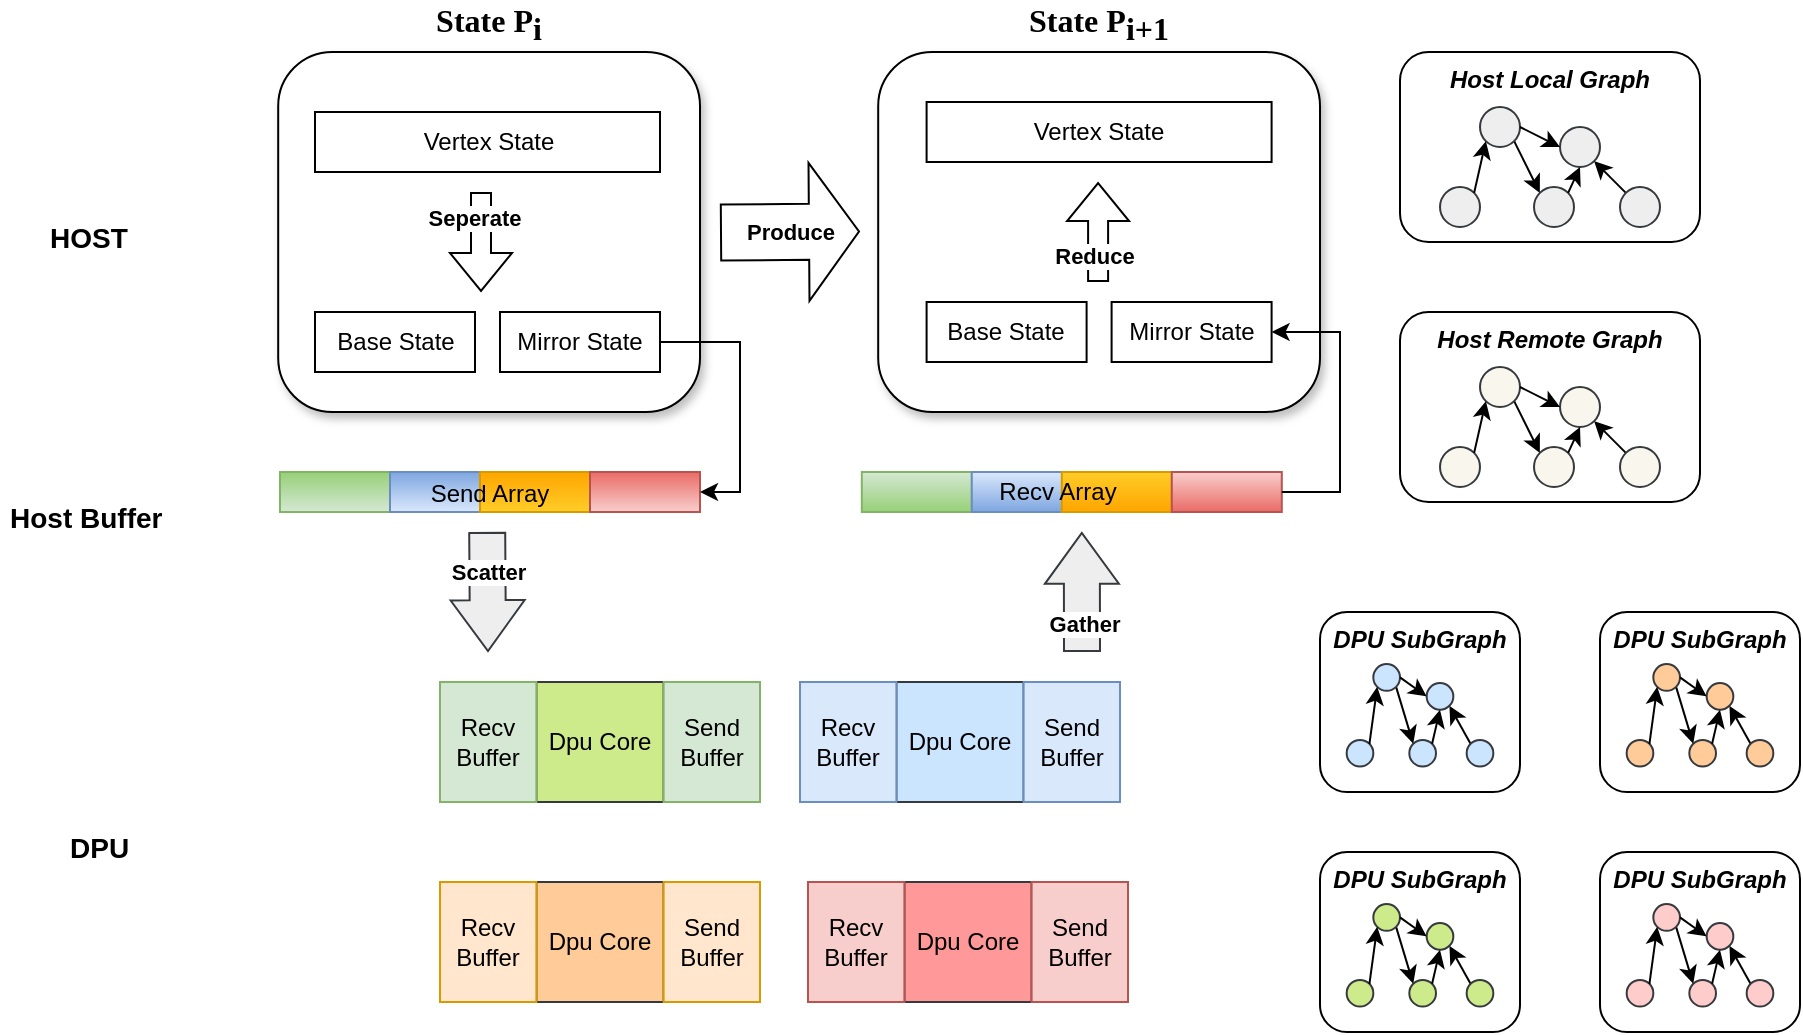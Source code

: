 <mxfile version="21.4.0" type="github">
  <diagram name="第 1 页" id="WnKNG6_DYxE4EP30FGyO">
    <mxGraphModel dx="1207" dy="609" grid="1" gridSize="10" guides="1" tooltips="1" connect="1" arrows="1" fold="1" page="1" pageScale="1" pageWidth="827" pageHeight="1169" math="0" shadow="0">
      <root>
        <mxCell id="0" />
        <mxCell id="1" parent="0" />
        <mxCell id="tbXObs1JxIp5LCsgutEW-89" value="" style="rounded=0;whiteSpace=wrap;html=1;fillColor=#d5e8d4;strokeColor=#82b366;fillStyle=auto;gradientColor=#97d077;gradientDirection=north;movable=1;resizable=1;rotatable=1;deletable=1;editable=1;locked=0;connectable=1;container=0;direction=east;" parent="1" vertex="1">
          <mxGeometry x="180" y="320" width="55" height="20" as="geometry" />
        </mxCell>
        <mxCell id="tbXObs1JxIp5LCsgutEW-122" value="" style="rounded=0;whiteSpace=wrap;html=1;fillColor=#dae8fc;strokeColor=#6c8ebf;fillStyle=auto;gradientColor=#7ea6e0;gradientDirection=north;movable=1;resizable=1;rotatable=1;deletable=1;editable=1;locked=0;connectable=1;container=0;direction=east;" parent="1" vertex="1">
          <mxGeometry x="235" y="320" width="55" height="20" as="geometry" />
        </mxCell>
        <mxCell id="tbXObs1JxIp5LCsgutEW-124" value="" style="rounded=0;whiteSpace=wrap;html=1;fillColor=#ffcd28;strokeColor=#d79b00;fillStyle=auto;gradientColor=#ffa500;gradientDirection=north;movable=1;resizable=1;rotatable=1;deletable=1;editable=1;locked=0;connectable=1;container=0;direction=east;" parent="1" vertex="1">
          <mxGeometry x="280" y="320" width="55" height="20" as="geometry" />
        </mxCell>
        <mxCell id="tbXObs1JxIp5LCsgutEW-125" value="" style="rounded=0;whiteSpace=wrap;html=1;fillColor=#f8cecc;strokeColor=#b85450;fillStyle=auto;gradientColor=#ea6b66;gradientDirection=north;movable=1;resizable=1;rotatable=1;deletable=1;editable=1;locked=0;connectable=1;container=0;direction=east;" parent="1" vertex="1">
          <mxGeometry x="335" y="320" width="55" height="20" as="geometry" />
        </mxCell>
        <mxCell id="tbXObs1JxIp5LCsgutEW-105" value="Dpu Core" style="rounded=0;whiteSpace=wrap;html=1;fillColor=#cce5ff;strokeColor=#36393d;" parent="1" vertex="1">
          <mxGeometry x="488.193" y="425" width="63.614" height="60" as="geometry" />
        </mxCell>
        <mxCell id="tbXObs1JxIp5LCsgutEW-106" value="Send&lt;br&gt;Buffer" style="rounded=0;whiteSpace=wrap;html=1;fillColor=#dae8fc;strokeColor=#6c8ebf;" parent="1" vertex="1">
          <mxGeometry x="551.807" y="425" width="48.193" height="60" as="geometry" />
        </mxCell>
        <mxCell id="tbXObs1JxIp5LCsgutEW-107" value="Recv&lt;br&gt;Buffer" style="rounded=0;whiteSpace=wrap;html=1;fillColor=#dae8fc;strokeColor=#6c8ebf;" parent="1" vertex="1">
          <mxGeometry x="440" y="425" width="48.193" height="60" as="geometry" />
        </mxCell>
        <mxCell id="tbXObs1JxIp5LCsgutEW-116" value="Dpu Core" style="rounded=0;whiteSpace=wrap;html=1;fillColor=#FF9999;strokeColor=#36393d;" parent="1" vertex="1">
          <mxGeometry x="492.193" y="525" width="63.614" height="60" as="geometry" />
        </mxCell>
        <mxCell id="tbXObs1JxIp5LCsgutEW-117" value="Send&lt;br&gt;Buffer" style="rounded=0;whiteSpace=wrap;html=1;fillColor=#f8cecc;strokeColor=#b85450;" parent="1" vertex="1">
          <mxGeometry x="555.807" y="525" width="48.193" height="60" as="geometry" />
        </mxCell>
        <mxCell id="tbXObs1JxIp5LCsgutEW-118" value="Recv&lt;br&gt;Buffer" style="rounded=0;whiteSpace=wrap;html=1;fillColor=#f8cecc;strokeColor=#b85450;" parent="1" vertex="1">
          <mxGeometry x="444" y="525" width="48.193" height="60" as="geometry" />
        </mxCell>
        <mxCell id="tbXObs1JxIp5LCsgutEW-100" value="Dpu Core" style="rounded=0;whiteSpace=wrap;html=1;fillColor=#cdeb8b;strokeColor=#36393d;" parent="1" vertex="1">
          <mxGeometry x="308.193" y="425" width="63.614" height="60" as="geometry" />
        </mxCell>
        <mxCell id="tbXObs1JxIp5LCsgutEW-101" value="Send&lt;br&gt;Buffer" style="rounded=0;whiteSpace=wrap;html=1;fillColor=#d5e8d4;strokeColor=#82b366;" parent="1" vertex="1">
          <mxGeometry x="371.807" y="425" width="48.193" height="60" as="geometry" />
        </mxCell>
        <mxCell id="tbXObs1JxIp5LCsgutEW-102" value="Recv&lt;br&gt;Buffer" style="rounded=0;whiteSpace=wrap;html=1;fillColor=#d5e8d4;strokeColor=#82b366;" parent="1" vertex="1">
          <mxGeometry x="260" y="425" width="48.193" height="60" as="geometry" />
        </mxCell>
        <mxCell id="tbXObs1JxIp5LCsgutEW-111" value="Dpu Core" style="rounded=0;whiteSpace=wrap;html=1;fillColor=#ffcc99;strokeColor=#36393d;" parent="1" vertex="1">
          <mxGeometry x="308.193" y="525" width="63.614" height="60" as="geometry" />
        </mxCell>
        <mxCell id="tbXObs1JxIp5LCsgutEW-112" value="Send&lt;br&gt;Buffer" style="rounded=0;whiteSpace=wrap;html=1;fillColor=#ffe6cc;strokeColor=#d79b00;" parent="1" vertex="1">
          <mxGeometry x="371.807" y="525" width="48.193" height="60" as="geometry" />
        </mxCell>
        <mxCell id="tbXObs1JxIp5LCsgutEW-113" value="Recv&lt;br&gt;Buffer" style="rounded=0;whiteSpace=wrap;html=1;fillColor=#ffe6cc;strokeColor=#d79b00;" parent="1" vertex="1">
          <mxGeometry x="260" y="525" width="48.193" height="60" as="geometry" />
        </mxCell>
        <mxCell id="tbXObs1JxIp5LCsgutEW-138" value="" style="shape=flexArrow;endArrow=classic;html=1;rounded=0;endWidth=18;endSize=8.13;width=18;fillColor=#eeeeee;strokeColor=#36393d;" parent="1" edge="1">
          <mxGeometry width="50" height="50" relative="1" as="geometry">
            <mxPoint x="283.6" y="350" as="sourcePoint" />
            <mxPoint x="284" y="410" as="targetPoint" />
          </mxGeometry>
        </mxCell>
        <mxCell id="tbXObs1JxIp5LCsgutEW-139" value="&lt;b&gt;Scatter&lt;/b&gt;" style="edgeLabel;html=1;align=center;verticalAlign=middle;resizable=0;points=[];" parent="tbXObs1JxIp5LCsgutEW-138" vertex="1" connectable="0">
          <mxGeometry x="-0.049" y="3" relative="1" as="geometry">
            <mxPoint x="-3" y="-9" as="offset" />
          </mxGeometry>
        </mxCell>
        <mxCell id="tbXObs1JxIp5LCsgutEW-140" value="" style="shape=flexArrow;endArrow=classic;html=1;rounded=0;endWidth=18;endSize=8.13;width=18;fillColor=#eeeeee;strokeColor=#36393d;" parent="1" edge="1">
          <mxGeometry width="50" height="50" relative="1" as="geometry">
            <mxPoint x="581" y="410" as="sourcePoint" />
            <mxPoint x="580.9" y="350" as="targetPoint" />
          </mxGeometry>
        </mxCell>
        <mxCell id="tbXObs1JxIp5LCsgutEW-141" value="&lt;b&gt;Gather&lt;/b&gt;" style="edgeLabel;html=1;align=center;verticalAlign=middle;resizable=0;points=[];" parent="tbXObs1JxIp5LCsgutEW-140" vertex="1" connectable="0">
          <mxGeometry x="-0.049" y="3" relative="1" as="geometry">
            <mxPoint x="4" y="14" as="offset" />
          </mxGeometry>
        </mxCell>
        <mxCell id="tbXObs1JxIp5LCsgutEW-142" value="State P&lt;sub style=&quot;font-size: 16px;&quot;&gt;i&lt;/sub&gt;" style="rounded=1;whiteSpace=wrap;html=1;labelPosition=center;verticalLabelPosition=top;align=center;verticalAlign=bottom;fontFamily=Comic Sans MS;fontStyle=1;fontSize=16;glass=0;shadow=1;" parent="1" vertex="1">
          <mxGeometry x="179.1" y="110" width="210.9" height="180" as="geometry" />
        </mxCell>
        <mxCell id="tbXObs1JxIp5LCsgutEW-143" value="&lt;div style=&quot;text-align: left; font-size: 16px;&quot;&gt;&lt;span style=&quot;background-color: initial; font-size: 16px;&quot;&gt;State P&lt;/span&gt;&lt;sub style=&quot;background-color: initial; font-size: 16px;&quot;&gt;i+1&lt;/sub&gt;&lt;/div&gt;" style="rounded=1;whiteSpace=wrap;html=1;labelPosition=center;verticalLabelPosition=top;align=center;verticalAlign=bottom;fontFamily=Comic Sans MS;fontSize=16;fontStyle=1;shadow=1;" parent="1" vertex="1">
          <mxGeometry x="479.1" y="110" width="220.9" height="180" as="geometry" />
        </mxCell>
        <mxCell id="tbXObs1JxIp5LCsgutEW-145" value="Vertex State" style="rounded=0;whiteSpace=wrap;html=1;" parent="1" vertex="1">
          <mxGeometry x="197.5" y="140" width="172.5" height="30" as="geometry" />
        </mxCell>
        <mxCell id="tbXObs1JxIp5LCsgutEW-146" value="Base State" style="rounded=0;whiteSpace=wrap;html=1;" parent="1" vertex="1">
          <mxGeometry x="197.5" y="240" width="80" height="30" as="geometry" />
        </mxCell>
        <mxCell id="tbXObs1JxIp5LCsgutEW-164" style="edgeStyle=orthogonalEdgeStyle;rounded=0;orthogonalLoop=1;jettySize=auto;html=1;exitX=1;exitY=0.5;exitDx=0;exitDy=0;entryX=1;entryY=0.5;entryDx=0;entryDy=0;" parent="1" source="tbXObs1JxIp5LCsgutEW-147" target="tbXObs1JxIp5LCsgutEW-125" edge="1">
          <mxGeometry relative="1" as="geometry" />
        </mxCell>
        <mxCell id="tbXObs1JxIp5LCsgutEW-147" value="Mirror State" style="rounded=0;whiteSpace=wrap;html=1;" parent="1" vertex="1">
          <mxGeometry x="290" y="240" width="80" height="30" as="geometry" />
        </mxCell>
        <mxCell id="tbXObs1JxIp5LCsgutEW-148" value="&lt;h1&gt;&lt;font style=&quot;font-size: 14px;&quot;&gt;Host Buffer&lt;/font&gt;&lt;/h1&gt;" style="text;html=1;strokeColor=none;fillColor=none;spacing=5;spacingTop=-20;whiteSpace=wrap;overflow=hidden;rounded=0;" parent="1" vertex="1">
          <mxGeometry x="40" y="320" width="110" height="40" as="geometry" />
        </mxCell>
        <mxCell id="tbXObs1JxIp5LCsgutEW-149" value="Send Array" style="text;html=1;strokeColor=none;fillColor=none;align=center;verticalAlign=middle;whiteSpace=wrap;rounded=0;" parent="1" vertex="1">
          <mxGeometry x="250" y="312.5" width="70" height="37.5" as="geometry" />
        </mxCell>
        <mxCell id="tbXObs1JxIp5LCsgutEW-151" value="&lt;h1&gt;&lt;font style=&quot;font-size: 14px;&quot;&gt;DPU&lt;/font&gt;&lt;/h1&gt;" style="text;html=1;strokeColor=none;fillColor=none;spacing=5;spacingTop=-20;whiteSpace=wrap;overflow=hidden;rounded=0;" parent="1" vertex="1">
          <mxGeometry x="70" y="485" width="40" height="45" as="geometry" />
        </mxCell>
        <mxCell id="tbXObs1JxIp5LCsgutEW-152" value="&lt;h1&gt;&lt;font style=&quot;font-size: 14px;&quot;&gt;HOST&lt;/font&gt;&lt;/h1&gt;" style="text;html=1;strokeColor=none;fillColor=none;spacing=5;spacingTop=-20;whiteSpace=wrap;overflow=hidden;rounded=0;" parent="1" vertex="1">
          <mxGeometry x="60" y="180" width="50" height="50" as="geometry" />
        </mxCell>
        <mxCell id="tbXObs1JxIp5LCsgutEW-154" value="" style="shape=flexArrow;endArrow=classic;html=1;rounded=0;" parent="1" edge="1">
          <mxGeometry width="50" height="50" relative="1" as="geometry">
            <mxPoint x="280.5" y="180" as="sourcePoint" />
            <mxPoint x="280.5" y="230" as="targetPoint" />
          </mxGeometry>
        </mxCell>
        <mxCell id="tbXObs1JxIp5LCsgutEW-155" value="&lt;b&gt;Seperate&lt;/b&gt;" style="edgeLabel;html=1;align=center;verticalAlign=middle;resizable=0;points=[];" parent="tbXObs1JxIp5LCsgutEW-154" vertex="1" connectable="0">
          <mxGeometry x="-0.48" y="-4" relative="1" as="geometry">
            <mxPoint as="offset" />
          </mxGeometry>
        </mxCell>
        <mxCell id="tbXObs1JxIp5LCsgutEW-158" value="Vertex State" style="rounded=0;whiteSpace=wrap;html=1;" parent="1" vertex="1">
          <mxGeometry x="503.3" y="135" width="172.5" height="30" as="geometry" />
        </mxCell>
        <mxCell id="tbXObs1JxIp5LCsgutEW-161" value="Base&amp;nbsp;State" style="rounded=0;whiteSpace=wrap;html=1;" parent="1" vertex="1">
          <mxGeometry x="503.3" y="235" width="80" height="30" as="geometry" />
        </mxCell>
        <mxCell id="tbXObs1JxIp5LCsgutEW-162" value="Mirror State" style="rounded=0;whiteSpace=wrap;html=1;" parent="1" vertex="1">
          <mxGeometry x="595.8" y="235" width="80" height="30" as="geometry" />
        </mxCell>
        <mxCell id="tbXObs1JxIp5LCsgutEW-165" value="" style="group" parent="1" vertex="1" connectable="0">
          <mxGeometry x="470.9" y="312.5" width="210" height="35" as="geometry" />
        </mxCell>
        <mxCell id="tbXObs1JxIp5LCsgutEW-134" value="" style="rounded=0;whiteSpace=wrap;html=1;fillColor=#d5e8d4;strokeColor=#82b366;fillStyle=auto;gradientColor=#97d077;gradientDirection=south;movable=1;resizable=1;rotatable=1;deletable=1;editable=1;locked=0;connectable=1;container=0;direction=east;" parent="tbXObs1JxIp5LCsgutEW-165" vertex="1">
          <mxGeometry y="7.5" width="55" height="20" as="geometry" />
        </mxCell>
        <mxCell id="tbXObs1JxIp5LCsgutEW-135" value="" style="rounded=0;whiteSpace=wrap;html=1;fillColor=#dae8fc;strokeColor=#6c8ebf;fillStyle=auto;gradientColor=#7ea6e0;gradientDirection=south;movable=1;resizable=1;rotatable=1;deletable=1;editable=1;locked=0;connectable=1;container=0;direction=east;" parent="tbXObs1JxIp5LCsgutEW-165" vertex="1">
          <mxGeometry x="55" y="7.5" width="55" height="20" as="geometry" />
        </mxCell>
        <mxCell id="tbXObs1JxIp5LCsgutEW-136" value="" style="rounded=0;whiteSpace=wrap;html=1;fillColor=#ffcd28;strokeColor=#d79b00;fillStyle=auto;gradientColor=#ffa500;gradientDirection=south;movable=1;resizable=1;rotatable=1;deletable=1;editable=1;locked=0;connectable=1;container=0;direction=east;" parent="tbXObs1JxIp5LCsgutEW-165" vertex="1">
          <mxGeometry x="100" y="7.5" width="55" height="20" as="geometry" />
        </mxCell>
        <mxCell id="tbXObs1JxIp5LCsgutEW-137" value="" style="rounded=0;whiteSpace=wrap;html=1;fillColor=#f8cecc;strokeColor=#b85450;fillStyle=auto;gradientColor=#ea6b66;gradientDirection=south;movable=1;resizable=1;rotatable=1;deletable=1;editable=1;locked=0;connectable=1;container=0;direction=east;" parent="tbXObs1JxIp5LCsgutEW-165" vertex="1">
          <mxGeometry x="155" y="7.5" width="55" height="20" as="geometry" />
        </mxCell>
        <mxCell id="tbXObs1JxIp5LCsgutEW-150" value="Recv Array" style="text;html=1;strokeColor=none;fillColor=none;align=center;verticalAlign=middle;whiteSpace=wrap;rounded=0;" parent="tbXObs1JxIp5LCsgutEW-165" vertex="1">
          <mxGeometry x="63.1" width="70" height="35" as="geometry" />
        </mxCell>
        <mxCell id="tbXObs1JxIp5LCsgutEW-166" style="edgeStyle=orthogonalEdgeStyle;rounded=0;orthogonalLoop=1;jettySize=auto;html=1;exitX=1;exitY=0.5;exitDx=0;exitDy=0;entryX=1;entryY=0.5;entryDx=0;entryDy=0;" parent="1" source="tbXObs1JxIp5LCsgutEW-137" target="tbXObs1JxIp5LCsgutEW-162" edge="1">
          <mxGeometry relative="1" as="geometry">
            <Array as="points">
              <mxPoint x="710" y="330" />
              <mxPoint x="710" y="250" />
            </Array>
          </mxGeometry>
        </mxCell>
        <mxCell id="tbXObs1JxIp5LCsgutEW-167" value="" style="shape=flexArrow;endArrow=classic;html=1;rounded=0;" parent="1" edge="1">
          <mxGeometry width="50" height="50" relative="1" as="geometry">
            <mxPoint x="589.05" y="225" as="sourcePoint" />
            <mxPoint x="589.05" y="175" as="targetPoint" />
          </mxGeometry>
        </mxCell>
        <mxCell id="tbXObs1JxIp5LCsgutEW-168" value="Reduce" style="edgeLabel;html=1;align=center;verticalAlign=middle;resizable=0;points=[];fontStyle=1" parent="tbXObs1JxIp5LCsgutEW-167" vertex="1" connectable="0">
          <mxGeometry x="-0.48" y="2" relative="1" as="geometry">
            <mxPoint as="offset" />
          </mxGeometry>
        </mxCell>
        <mxCell id="tbXObs1JxIp5LCsgutEW-216" value="" style="group" parent="1" vertex="1" connectable="0">
          <mxGeometry x="700" y="390" width="100" height="90" as="geometry" />
        </mxCell>
        <mxCell id="tbXObs1JxIp5LCsgutEW-217" value="&lt;b&gt;&lt;i&gt;DPU SubGraph&lt;/i&gt;&lt;/b&gt;" style="rounded=1;whiteSpace=wrap;html=1;labelPosition=center;verticalLabelPosition=middle;align=center;verticalAlign=top;" parent="tbXObs1JxIp5LCsgutEW-216" vertex="1">
          <mxGeometry width="100" height="90" as="geometry" />
        </mxCell>
        <mxCell id="tbXObs1JxIp5LCsgutEW-218" value="" style="group;movable=1;resizable=1;rotatable=1;deletable=1;editable=1;locked=0;connectable=1;shadow=0;" parent="tbXObs1JxIp5LCsgutEW-216" vertex="1" connectable="0">
          <mxGeometry x="13.333" y="26.053" width="73.333" height="56.842" as="geometry" />
        </mxCell>
        <mxCell id="tbXObs1JxIp5LCsgutEW-219" value="" style="ellipse;whiteSpace=wrap;html=1;aspect=fixed;fillColor=#cce5ff;strokeColor=#36393d;shadow=0;" parent="tbXObs1JxIp5LCsgutEW-218" vertex="1">
          <mxGeometry y="37.895" width="13.333" height="13.333" as="geometry" />
        </mxCell>
        <mxCell id="tbXObs1JxIp5LCsgutEW-220" value="" style="ellipse;whiteSpace=wrap;html=1;aspect=fixed;fillColor=#cce5ff;strokeColor=#36393d;shadow=0;" parent="tbXObs1JxIp5LCsgutEW-218" vertex="1">
          <mxGeometry x="31.333" y="37.895" width="13.333" height="13.333" as="geometry" />
        </mxCell>
        <mxCell id="tbXObs1JxIp5LCsgutEW-221" style="rounded=0;orthogonalLoop=1;jettySize=auto;html=1;exitX=1;exitY=1;exitDx=0;exitDy=0;entryX=0;entryY=0;entryDx=0;entryDy=0;shadow=0;" parent="tbXObs1JxIp5LCsgutEW-218" source="tbXObs1JxIp5LCsgutEW-222" target="tbXObs1JxIp5LCsgutEW-220" edge="1">
          <mxGeometry relative="1" as="geometry" />
        </mxCell>
        <mxCell id="tbXObs1JxIp5LCsgutEW-222" value="" style="ellipse;whiteSpace=wrap;html=1;aspect=fixed;fillColor=#cce5ff;strokeColor=#36393d;shadow=0;" parent="tbXObs1JxIp5LCsgutEW-218" vertex="1">
          <mxGeometry x="13.333" width="13.333" height="13.333" as="geometry" />
        </mxCell>
        <mxCell id="tbXObs1JxIp5LCsgutEW-223" style="rounded=0;orthogonalLoop=1;jettySize=auto;html=1;exitX=1;exitY=0;exitDx=0;exitDy=0;entryX=0;entryY=1;entryDx=0;entryDy=0;shadow=0;" parent="tbXObs1JxIp5LCsgutEW-218" source="tbXObs1JxIp5LCsgutEW-219" target="tbXObs1JxIp5LCsgutEW-222" edge="1">
          <mxGeometry relative="1" as="geometry" />
        </mxCell>
        <mxCell id="tbXObs1JxIp5LCsgutEW-224" value="" style="ellipse;whiteSpace=wrap;html=1;aspect=fixed;fillColor=#cce5ff;strokeColor=#36393d;shadow=0;" parent="tbXObs1JxIp5LCsgutEW-218" vertex="1">
          <mxGeometry x="40.0" y="9.474" width="13.333" height="13.333" as="geometry" />
        </mxCell>
        <mxCell id="tbXObs1JxIp5LCsgutEW-225" style="rounded=0;orthogonalLoop=1;jettySize=auto;html=1;exitX=1;exitY=0;exitDx=0;exitDy=0;entryX=0.5;entryY=1;entryDx=0;entryDy=0;shadow=0;" parent="tbXObs1JxIp5LCsgutEW-218" source="tbXObs1JxIp5LCsgutEW-220" target="tbXObs1JxIp5LCsgutEW-224" edge="1">
          <mxGeometry relative="1" as="geometry" />
        </mxCell>
        <mxCell id="tbXObs1JxIp5LCsgutEW-226" style="rounded=0;orthogonalLoop=1;jettySize=auto;html=1;exitX=1;exitY=0.5;exitDx=0;exitDy=0;entryX=0;entryY=0.5;entryDx=0;entryDy=0;shadow=0;" parent="tbXObs1JxIp5LCsgutEW-218" source="tbXObs1JxIp5LCsgutEW-222" target="tbXObs1JxIp5LCsgutEW-224" edge="1">
          <mxGeometry relative="1" as="geometry" />
        </mxCell>
        <mxCell id="tbXObs1JxIp5LCsgutEW-227" style="rounded=0;orthogonalLoop=1;jettySize=auto;html=1;exitX=0;exitY=0;exitDx=0;exitDy=0;entryX=1;entryY=1;entryDx=0;entryDy=0;shadow=0;" parent="tbXObs1JxIp5LCsgutEW-218" source="tbXObs1JxIp5LCsgutEW-228" target="tbXObs1JxIp5LCsgutEW-224" edge="1">
          <mxGeometry relative="1" as="geometry" />
        </mxCell>
        <mxCell id="tbXObs1JxIp5LCsgutEW-228" value="" style="ellipse;whiteSpace=wrap;html=1;aspect=fixed;fillColor=#cce5ff;strokeColor=#36393d;shadow=0;" parent="tbXObs1JxIp5LCsgutEW-218" vertex="1">
          <mxGeometry x="60.0" y="37.895" width="13.333" height="13.333" as="geometry" />
        </mxCell>
        <mxCell id="tbXObs1JxIp5LCsgutEW-200" value="&lt;b&gt;&lt;i&gt;Host Local Graph&lt;/i&gt;&lt;/b&gt;" style="rounded=1;whiteSpace=wrap;html=1;labelPosition=center;verticalLabelPosition=middle;align=center;verticalAlign=top;" parent="1" vertex="1">
          <mxGeometry x="740" y="110" width="150" height="95" as="geometry" />
        </mxCell>
        <mxCell id="tbXObs1JxIp5LCsgutEW-177" value="" style="ellipse;whiteSpace=wrap;html=1;aspect=fixed;fillColor=#eeeeee;strokeColor=#36393d;shadow=0;" parent="1" vertex="1">
          <mxGeometry x="760" y="177.5" width="20" height="20" as="geometry" />
        </mxCell>
        <mxCell id="tbXObs1JxIp5LCsgutEW-178" value="" style="ellipse;whiteSpace=wrap;html=1;aspect=fixed;fillColor=#eeeeee;strokeColor=#36393d;shadow=0;" parent="1" vertex="1">
          <mxGeometry x="807" y="177.5" width="20" height="20" as="geometry" />
        </mxCell>
        <mxCell id="tbXObs1JxIp5LCsgutEW-182" style="rounded=0;orthogonalLoop=1;jettySize=auto;html=1;exitX=1;exitY=1;exitDx=0;exitDy=0;entryX=0;entryY=0;entryDx=0;entryDy=0;shadow=0;" parent="1" source="tbXObs1JxIp5LCsgutEW-179" target="tbXObs1JxIp5LCsgutEW-178" edge="1">
          <mxGeometry relative="1" as="geometry" />
        </mxCell>
        <mxCell id="tbXObs1JxIp5LCsgutEW-179" value="" style="ellipse;whiteSpace=wrap;html=1;aspect=fixed;fillColor=#eeeeee;strokeColor=#36393d;shadow=0;" parent="1" vertex="1">
          <mxGeometry x="780" y="137.5" width="20" height="20" as="geometry" />
        </mxCell>
        <mxCell id="tbXObs1JxIp5LCsgutEW-181" style="rounded=0;orthogonalLoop=1;jettySize=auto;html=1;exitX=1;exitY=0;exitDx=0;exitDy=0;entryX=0;entryY=1;entryDx=0;entryDy=0;shadow=0;" parent="1" source="tbXObs1JxIp5LCsgutEW-177" target="tbXObs1JxIp5LCsgutEW-179" edge="1">
          <mxGeometry relative="1" as="geometry" />
        </mxCell>
        <mxCell id="tbXObs1JxIp5LCsgutEW-180" value="" style="ellipse;whiteSpace=wrap;html=1;aspect=fixed;fillColor=#eeeeee;strokeColor=#36393d;shadow=0;" parent="1" vertex="1">
          <mxGeometry x="820" y="147.5" width="20" height="20" as="geometry" />
        </mxCell>
        <mxCell id="tbXObs1JxIp5LCsgutEW-183" style="rounded=0;orthogonalLoop=1;jettySize=auto;html=1;exitX=1;exitY=0;exitDx=0;exitDy=0;entryX=0.5;entryY=1;entryDx=0;entryDy=0;shadow=0;" parent="1" source="tbXObs1JxIp5LCsgutEW-178" target="tbXObs1JxIp5LCsgutEW-180" edge="1">
          <mxGeometry relative="1" as="geometry" />
        </mxCell>
        <mxCell id="tbXObs1JxIp5LCsgutEW-184" style="rounded=0;orthogonalLoop=1;jettySize=auto;html=1;exitX=1;exitY=0.5;exitDx=0;exitDy=0;entryX=0;entryY=0.5;entryDx=0;entryDy=0;shadow=0;" parent="1" source="tbXObs1JxIp5LCsgutEW-179" target="tbXObs1JxIp5LCsgutEW-180" edge="1">
          <mxGeometry relative="1" as="geometry" />
        </mxCell>
        <mxCell id="tbXObs1JxIp5LCsgutEW-186" style="rounded=0;orthogonalLoop=1;jettySize=auto;html=1;exitX=0;exitY=0;exitDx=0;exitDy=0;entryX=1;entryY=1;entryDx=0;entryDy=0;shadow=0;" parent="1" source="tbXObs1JxIp5LCsgutEW-185" target="tbXObs1JxIp5LCsgutEW-180" edge="1">
          <mxGeometry relative="1" as="geometry" />
        </mxCell>
        <mxCell id="tbXObs1JxIp5LCsgutEW-185" value="" style="ellipse;whiteSpace=wrap;html=1;aspect=fixed;fillColor=#eeeeee;strokeColor=#36393d;shadow=0;" parent="1" vertex="1">
          <mxGeometry x="850" y="177.5" width="20" height="20" as="geometry" />
        </mxCell>
        <mxCell id="tbXObs1JxIp5LCsgutEW-204" value="&lt;b&gt;&lt;i&gt;Host Remote Graph&lt;/i&gt;&lt;/b&gt;" style="rounded=1;whiteSpace=wrap;html=1;labelPosition=center;verticalLabelPosition=middle;align=center;verticalAlign=top;" parent="1" vertex="1">
          <mxGeometry x="740" y="240" width="150" height="95" as="geometry" />
        </mxCell>
        <mxCell id="tbXObs1JxIp5LCsgutEW-206" value="" style="ellipse;whiteSpace=wrap;html=1;aspect=fixed;fillColor=#f9f7ed;strokeColor=#36393d;shadow=0;" parent="1" vertex="1">
          <mxGeometry x="760" y="307.5" width="20" height="20" as="geometry" />
        </mxCell>
        <mxCell id="tbXObs1JxIp5LCsgutEW-207" value="" style="ellipse;whiteSpace=wrap;html=1;aspect=fixed;fillColor=#f9f7ed;strokeColor=#36393d;shadow=0;" parent="1" vertex="1">
          <mxGeometry x="807" y="307.5" width="20" height="20" as="geometry" />
        </mxCell>
        <mxCell id="tbXObs1JxIp5LCsgutEW-208" style="rounded=0;orthogonalLoop=1;jettySize=auto;html=1;exitX=1;exitY=1;exitDx=0;exitDy=0;entryX=0;entryY=0;entryDx=0;entryDy=0;shadow=0;" parent="1" source="tbXObs1JxIp5LCsgutEW-209" target="tbXObs1JxIp5LCsgutEW-207" edge="1">
          <mxGeometry relative="1" as="geometry" />
        </mxCell>
        <mxCell id="tbXObs1JxIp5LCsgutEW-209" value="" style="ellipse;whiteSpace=wrap;html=1;aspect=fixed;fillColor=#f9f7ed;strokeColor=#36393d;shadow=0;" parent="1" vertex="1">
          <mxGeometry x="780" y="267.5" width="20" height="20" as="geometry" />
        </mxCell>
        <mxCell id="tbXObs1JxIp5LCsgutEW-210" style="rounded=0;orthogonalLoop=1;jettySize=auto;html=1;exitX=1;exitY=0;exitDx=0;exitDy=0;entryX=0;entryY=1;entryDx=0;entryDy=0;shadow=0;" parent="1" source="tbXObs1JxIp5LCsgutEW-206" target="tbXObs1JxIp5LCsgutEW-209" edge="1">
          <mxGeometry relative="1" as="geometry" />
        </mxCell>
        <mxCell id="tbXObs1JxIp5LCsgutEW-211" value="" style="ellipse;whiteSpace=wrap;html=1;aspect=fixed;fillColor=#f9f7ed;strokeColor=#36393d;shadow=0;" parent="1" vertex="1">
          <mxGeometry x="820" y="277.5" width="20" height="20" as="geometry" />
        </mxCell>
        <mxCell id="tbXObs1JxIp5LCsgutEW-212" style="rounded=0;orthogonalLoop=1;jettySize=auto;html=1;exitX=1;exitY=0;exitDx=0;exitDy=0;entryX=0.5;entryY=1;entryDx=0;entryDy=0;shadow=0;" parent="1" source="tbXObs1JxIp5LCsgutEW-207" target="tbXObs1JxIp5LCsgutEW-211" edge="1">
          <mxGeometry relative="1" as="geometry" />
        </mxCell>
        <mxCell id="tbXObs1JxIp5LCsgutEW-213" style="rounded=0;orthogonalLoop=1;jettySize=auto;html=1;exitX=1;exitY=0.5;exitDx=0;exitDy=0;entryX=0;entryY=0.5;entryDx=0;entryDy=0;shadow=0;" parent="1" source="tbXObs1JxIp5LCsgutEW-209" target="tbXObs1JxIp5LCsgutEW-211" edge="1">
          <mxGeometry relative="1" as="geometry" />
        </mxCell>
        <mxCell id="tbXObs1JxIp5LCsgutEW-214" style="rounded=0;orthogonalLoop=1;jettySize=auto;html=1;exitX=0;exitY=0;exitDx=0;exitDy=0;entryX=1;entryY=1;entryDx=0;entryDy=0;shadow=0;" parent="1" source="tbXObs1JxIp5LCsgutEW-215" target="tbXObs1JxIp5LCsgutEW-211" edge="1">
          <mxGeometry relative="1" as="geometry" />
        </mxCell>
        <mxCell id="tbXObs1JxIp5LCsgutEW-215" value="" style="ellipse;whiteSpace=wrap;html=1;aspect=fixed;fillColor=#f9f7ed;strokeColor=#36393d;shadow=0;" parent="1" vertex="1">
          <mxGeometry x="850" y="307.5" width="20" height="20" as="geometry" />
        </mxCell>
        <mxCell id="tbXObs1JxIp5LCsgutEW-242" value="" style="group" parent="1" vertex="1" connectable="0">
          <mxGeometry x="840" y="390" width="100" height="90" as="geometry" />
        </mxCell>
        <mxCell id="tbXObs1JxIp5LCsgutEW-243" value="&lt;b&gt;&lt;i&gt;DPU SubGraph&lt;/i&gt;&lt;/b&gt;" style="rounded=1;whiteSpace=wrap;html=1;labelPosition=center;verticalLabelPosition=middle;align=center;verticalAlign=top;" parent="tbXObs1JxIp5LCsgutEW-242" vertex="1">
          <mxGeometry width="100" height="90" as="geometry" />
        </mxCell>
        <mxCell id="tbXObs1JxIp5LCsgutEW-244" value="" style="group;movable=1;resizable=1;rotatable=1;deletable=1;editable=1;locked=0;connectable=1;shadow=0;" parent="tbXObs1JxIp5LCsgutEW-242" vertex="1" connectable="0">
          <mxGeometry x="13.333" y="26.053" width="73.333" height="56.842" as="geometry" />
        </mxCell>
        <mxCell id="tbXObs1JxIp5LCsgutEW-245" value="" style="ellipse;whiteSpace=wrap;html=1;aspect=fixed;fillColor=#ffcc99;strokeColor=#36393d;shadow=0;" parent="tbXObs1JxIp5LCsgutEW-244" vertex="1">
          <mxGeometry y="37.895" width="13.333" height="13.333" as="geometry" />
        </mxCell>
        <mxCell id="tbXObs1JxIp5LCsgutEW-246" value="" style="ellipse;whiteSpace=wrap;html=1;aspect=fixed;fillColor=#ffcc99;strokeColor=#36393d;shadow=0;" parent="tbXObs1JxIp5LCsgutEW-244" vertex="1">
          <mxGeometry x="31.333" y="37.895" width="13.333" height="13.333" as="geometry" />
        </mxCell>
        <mxCell id="tbXObs1JxIp5LCsgutEW-247" style="rounded=0;orthogonalLoop=1;jettySize=auto;html=1;exitX=1;exitY=1;exitDx=0;exitDy=0;entryX=0;entryY=0;entryDx=0;entryDy=0;shadow=0;" parent="tbXObs1JxIp5LCsgutEW-244" source="tbXObs1JxIp5LCsgutEW-248" target="tbXObs1JxIp5LCsgutEW-246" edge="1">
          <mxGeometry relative="1" as="geometry" />
        </mxCell>
        <mxCell id="tbXObs1JxIp5LCsgutEW-248" value="" style="ellipse;whiteSpace=wrap;html=1;aspect=fixed;fillColor=#ffcc99;strokeColor=#36393d;shadow=0;" parent="tbXObs1JxIp5LCsgutEW-244" vertex="1">
          <mxGeometry x="13.333" width="13.333" height="13.333" as="geometry" />
        </mxCell>
        <mxCell id="tbXObs1JxIp5LCsgutEW-249" style="rounded=0;orthogonalLoop=1;jettySize=auto;html=1;exitX=1;exitY=0;exitDx=0;exitDy=0;entryX=0;entryY=1;entryDx=0;entryDy=0;shadow=0;" parent="tbXObs1JxIp5LCsgutEW-244" source="tbXObs1JxIp5LCsgutEW-245" target="tbXObs1JxIp5LCsgutEW-248" edge="1">
          <mxGeometry relative="1" as="geometry" />
        </mxCell>
        <mxCell id="tbXObs1JxIp5LCsgutEW-250" value="" style="ellipse;whiteSpace=wrap;html=1;aspect=fixed;fillColor=#ffcc99;strokeColor=#36393d;shadow=0;" parent="tbXObs1JxIp5LCsgutEW-244" vertex="1">
          <mxGeometry x="40.0" y="9.474" width="13.333" height="13.333" as="geometry" />
        </mxCell>
        <mxCell id="tbXObs1JxIp5LCsgutEW-251" style="rounded=0;orthogonalLoop=1;jettySize=auto;html=1;exitX=1;exitY=0;exitDx=0;exitDy=0;entryX=0.5;entryY=1;entryDx=0;entryDy=0;shadow=0;" parent="tbXObs1JxIp5LCsgutEW-244" source="tbXObs1JxIp5LCsgutEW-246" target="tbXObs1JxIp5LCsgutEW-250" edge="1">
          <mxGeometry relative="1" as="geometry" />
        </mxCell>
        <mxCell id="tbXObs1JxIp5LCsgutEW-252" style="rounded=0;orthogonalLoop=1;jettySize=auto;html=1;exitX=1;exitY=0.5;exitDx=0;exitDy=0;entryX=0;entryY=0.5;entryDx=0;entryDy=0;shadow=0;" parent="tbXObs1JxIp5LCsgutEW-244" source="tbXObs1JxIp5LCsgutEW-248" target="tbXObs1JxIp5LCsgutEW-250" edge="1">
          <mxGeometry relative="1" as="geometry" />
        </mxCell>
        <mxCell id="tbXObs1JxIp5LCsgutEW-253" style="rounded=0;orthogonalLoop=1;jettySize=auto;html=1;exitX=0;exitY=0;exitDx=0;exitDy=0;entryX=1;entryY=1;entryDx=0;entryDy=0;shadow=0;" parent="tbXObs1JxIp5LCsgutEW-244" source="tbXObs1JxIp5LCsgutEW-254" target="tbXObs1JxIp5LCsgutEW-250" edge="1">
          <mxGeometry relative="1" as="geometry" />
        </mxCell>
        <mxCell id="tbXObs1JxIp5LCsgutEW-254" value="" style="ellipse;whiteSpace=wrap;html=1;aspect=fixed;fillColor=#ffcc99;strokeColor=#36393d;shadow=0;" parent="tbXObs1JxIp5LCsgutEW-244" vertex="1">
          <mxGeometry x="60.0" y="37.895" width="13.333" height="13.333" as="geometry" />
        </mxCell>
        <mxCell id="tbXObs1JxIp5LCsgutEW-230" value="&lt;b&gt;&lt;i&gt;DPU SubGraph&lt;/i&gt;&lt;/b&gt;" style="rounded=1;whiteSpace=wrap;html=1;labelPosition=center;verticalLabelPosition=middle;align=center;verticalAlign=top;" parent="1" vertex="1">
          <mxGeometry x="700" y="510" width="100" height="90" as="geometry" />
        </mxCell>
        <mxCell id="tbXObs1JxIp5LCsgutEW-231" value="" style="group;movable=1;resizable=1;rotatable=1;deletable=1;editable=1;locked=0;connectable=1;shadow=0;" parent="1" vertex="1" connectable="0">
          <mxGeometry x="713.333" y="536.053" width="73.333" height="56.842" as="geometry" />
        </mxCell>
        <mxCell id="tbXObs1JxIp5LCsgutEW-232" value="" style="ellipse;whiteSpace=wrap;html=1;aspect=fixed;fillColor=#cdeb8b;strokeColor=#36393d;shadow=0;" parent="tbXObs1JxIp5LCsgutEW-231" vertex="1">
          <mxGeometry y="37.895" width="13.333" height="13.333" as="geometry" />
        </mxCell>
        <mxCell id="tbXObs1JxIp5LCsgutEW-233" value="" style="ellipse;whiteSpace=wrap;html=1;aspect=fixed;fillColor=#cdeb8b;strokeColor=#36393d;shadow=0;" parent="tbXObs1JxIp5LCsgutEW-231" vertex="1">
          <mxGeometry x="31.333" y="37.895" width="13.333" height="13.333" as="geometry" />
        </mxCell>
        <mxCell id="tbXObs1JxIp5LCsgutEW-234" style="rounded=0;orthogonalLoop=1;jettySize=auto;html=1;exitX=1;exitY=1;exitDx=0;exitDy=0;entryX=0;entryY=0;entryDx=0;entryDy=0;shadow=0;" parent="tbXObs1JxIp5LCsgutEW-231" source="tbXObs1JxIp5LCsgutEW-235" target="tbXObs1JxIp5LCsgutEW-233" edge="1">
          <mxGeometry relative="1" as="geometry" />
        </mxCell>
        <mxCell id="tbXObs1JxIp5LCsgutEW-235" value="" style="ellipse;whiteSpace=wrap;html=1;aspect=fixed;fillColor=#cdeb8b;strokeColor=#36393d;shadow=0;" parent="tbXObs1JxIp5LCsgutEW-231" vertex="1">
          <mxGeometry x="13.333" width="13.333" height="13.333" as="geometry" />
        </mxCell>
        <mxCell id="tbXObs1JxIp5LCsgutEW-236" style="rounded=0;orthogonalLoop=1;jettySize=auto;html=1;exitX=1;exitY=0;exitDx=0;exitDy=0;entryX=0;entryY=1;entryDx=0;entryDy=0;shadow=0;" parent="tbXObs1JxIp5LCsgutEW-231" source="tbXObs1JxIp5LCsgutEW-232" target="tbXObs1JxIp5LCsgutEW-235" edge="1">
          <mxGeometry relative="1" as="geometry" />
        </mxCell>
        <mxCell id="tbXObs1JxIp5LCsgutEW-237" value="" style="ellipse;whiteSpace=wrap;html=1;aspect=fixed;fillColor=#cdeb8b;strokeColor=#36393d;shadow=0;" parent="tbXObs1JxIp5LCsgutEW-231" vertex="1">
          <mxGeometry x="40.0" y="9.474" width="13.333" height="13.333" as="geometry" />
        </mxCell>
        <mxCell id="tbXObs1JxIp5LCsgutEW-238" style="rounded=0;orthogonalLoop=1;jettySize=auto;html=1;exitX=1;exitY=0;exitDx=0;exitDy=0;entryX=0.5;entryY=1;entryDx=0;entryDy=0;shadow=0;" parent="tbXObs1JxIp5LCsgutEW-231" source="tbXObs1JxIp5LCsgutEW-233" target="tbXObs1JxIp5LCsgutEW-237" edge="1">
          <mxGeometry relative="1" as="geometry" />
        </mxCell>
        <mxCell id="tbXObs1JxIp5LCsgutEW-239" style="rounded=0;orthogonalLoop=1;jettySize=auto;html=1;exitX=1;exitY=0.5;exitDx=0;exitDy=0;entryX=0;entryY=0.5;entryDx=0;entryDy=0;shadow=0;" parent="tbXObs1JxIp5LCsgutEW-231" source="tbXObs1JxIp5LCsgutEW-235" target="tbXObs1JxIp5LCsgutEW-237" edge="1">
          <mxGeometry relative="1" as="geometry" />
        </mxCell>
        <mxCell id="tbXObs1JxIp5LCsgutEW-240" style="rounded=0;orthogonalLoop=1;jettySize=auto;html=1;exitX=0;exitY=0;exitDx=0;exitDy=0;entryX=1;entryY=1;entryDx=0;entryDy=0;shadow=0;" parent="tbXObs1JxIp5LCsgutEW-231" source="tbXObs1JxIp5LCsgutEW-241" target="tbXObs1JxIp5LCsgutEW-237" edge="1">
          <mxGeometry relative="1" as="geometry" />
        </mxCell>
        <mxCell id="tbXObs1JxIp5LCsgutEW-241" value="" style="ellipse;whiteSpace=wrap;html=1;aspect=fixed;fillColor=#cdeb8b;strokeColor=#36393d;shadow=0;" parent="tbXObs1JxIp5LCsgutEW-231" vertex="1">
          <mxGeometry x="60.0" y="37.895" width="13.333" height="13.333" as="geometry" />
        </mxCell>
        <mxCell id="tbXObs1JxIp5LCsgutEW-268" value="" style="group" parent="1" vertex="1" connectable="0">
          <mxGeometry x="840" y="510" width="100" height="90" as="geometry" />
        </mxCell>
        <mxCell id="tbXObs1JxIp5LCsgutEW-256" value="&lt;b&gt;&lt;i&gt;DPU SubGraph&lt;/i&gt;&lt;/b&gt;" style="rounded=1;whiteSpace=wrap;html=1;labelPosition=center;verticalLabelPosition=middle;align=center;verticalAlign=top;" parent="tbXObs1JxIp5LCsgutEW-268" vertex="1">
          <mxGeometry width="100" height="90" as="geometry" />
        </mxCell>
        <mxCell id="tbXObs1JxIp5LCsgutEW-258" value="" style="ellipse;whiteSpace=wrap;html=1;aspect=fixed;fillColor=#ffcccc;strokeColor=#36393d;shadow=0;" parent="tbXObs1JxIp5LCsgutEW-268" vertex="1">
          <mxGeometry x="13.333" y="63.947" width="13.333" height="13.333" as="geometry" />
        </mxCell>
        <mxCell id="tbXObs1JxIp5LCsgutEW-259" value="" style="ellipse;whiteSpace=wrap;html=1;aspect=fixed;fillColor=#ffcccc;strokeColor=#36393d;shadow=0;" parent="tbXObs1JxIp5LCsgutEW-268" vertex="1">
          <mxGeometry x="44.667" y="63.947" width="13.333" height="13.333" as="geometry" />
        </mxCell>
        <mxCell id="tbXObs1JxIp5LCsgutEW-260" style="rounded=0;orthogonalLoop=1;jettySize=auto;html=1;exitX=1;exitY=1;exitDx=0;exitDy=0;entryX=0;entryY=0;entryDx=0;entryDy=0;shadow=0;" parent="tbXObs1JxIp5LCsgutEW-268" source="tbXObs1JxIp5LCsgutEW-261" target="tbXObs1JxIp5LCsgutEW-259" edge="1">
          <mxGeometry relative="1" as="geometry" />
        </mxCell>
        <mxCell id="tbXObs1JxIp5LCsgutEW-261" value="" style="ellipse;whiteSpace=wrap;html=1;aspect=fixed;fillColor=#ffcccc;strokeColor=#36393d;shadow=0;" parent="tbXObs1JxIp5LCsgutEW-268" vertex="1">
          <mxGeometry x="26.667" y="26.053" width="13.333" height="13.333" as="geometry" />
        </mxCell>
        <mxCell id="tbXObs1JxIp5LCsgutEW-262" style="rounded=0;orthogonalLoop=1;jettySize=auto;html=1;exitX=1;exitY=0;exitDx=0;exitDy=0;entryX=0;entryY=1;entryDx=0;entryDy=0;shadow=0;" parent="tbXObs1JxIp5LCsgutEW-268" source="tbXObs1JxIp5LCsgutEW-258" target="tbXObs1JxIp5LCsgutEW-261" edge="1">
          <mxGeometry relative="1" as="geometry" />
        </mxCell>
        <mxCell id="tbXObs1JxIp5LCsgutEW-263" value="" style="ellipse;whiteSpace=wrap;html=1;aspect=fixed;fillColor=#ffcccc;strokeColor=#36393d;shadow=0;" parent="tbXObs1JxIp5LCsgutEW-268" vertex="1">
          <mxGeometry x="53.333" y="35.526" width="13.333" height="13.333" as="geometry" />
        </mxCell>
        <mxCell id="tbXObs1JxIp5LCsgutEW-264" style="rounded=0;orthogonalLoop=1;jettySize=auto;html=1;exitX=1;exitY=0;exitDx=0;exitDy=0;entryX=0.5;entryY=1;entryDx=0;entryDy=0;shadow=0;" parent="tbXObs1JxIp5LCsgutEW-268" source="tbXObs1JxIp5LCsgutEW-259" target="tbXObs1JxIp5LCsgutEW-263" edge="1">
          <mxGeometry relative="1" as="geometry" />
        </mxCell>
        <mxCell id="tbXObs1JxIp5LCsgutEW-265" style="rounded=0;orthogonalLoop=1;jettySize=auto;html=1;exitX=1;exitY=0.5;exitDx=0;exitDy=0;entryX=0;entryY=0.5;entryDx=0;entryDy=0;shadow=0;" parent="tbXObs1JxIp5LCsgutEW-268" source="tbXObs1JxIp5LCsgutEW-261" target="tbXObs1JxIp5LCsgutEW-263" edge="1">
          <mxGeometry relative="1" as="geometry" />
        </mxCell>
        <mxCell id="tbXObs1JxIp5LCsgutEW-266" style="rounded=0;orthogonalLoop=1;jettySize=auto;html=1;exitX=0;exitY=0;exitDx=0;exitDy=0;entryX=1;entryY=1;entryDx=0;entryDy=0;shadow=0;" parent="tbXObs1JxIp5LCsgutEW-268" source="tbXObs1JxIp5LCsgutEW-267" target="tbXObs1JxIp5LCsgutEW-263" edge="1">
          <mxGeometry relative="1" as="geometry" />
        </mxCell>
        <mxCell id="tbXObs1JxIp5LCsgutEW-267" value="" style="ellipse;whiteSpace=wrap;html=1;aspect=fixed;fillColor=#ffcccc;strokeColor=#36393d;shadow=0;" parent="tbXObs1JxIp5LCsgutEW-268" vertex="1">
          <mxGeometry x="73.333" y="63.947" width="13.333" height="13.333" as="geometry" />
        </mxCell>
        <mxCell id="yWdi2qOpRJgjsbng7qjX-1" value="&lt;b&gt;Produce&lt;/b&gt;" style="shape=flexArrow;endArrow=classic;html=1;rounded=0;endWidth=40;endSize=8;width=28;" edge="1" parent="1">
          <mxGeometry width="50" height="50" relative="1" as="geometry">
            <mxPoint x="400" y="200.24" as="sourcePoint" />
            <mxPoint x="470" y="199.74" as="targetPoint" />
          </mxGeometry>
        </mxCell>
      </root>
    </mxGraphModel>
  </diagram>
</mxfile>

